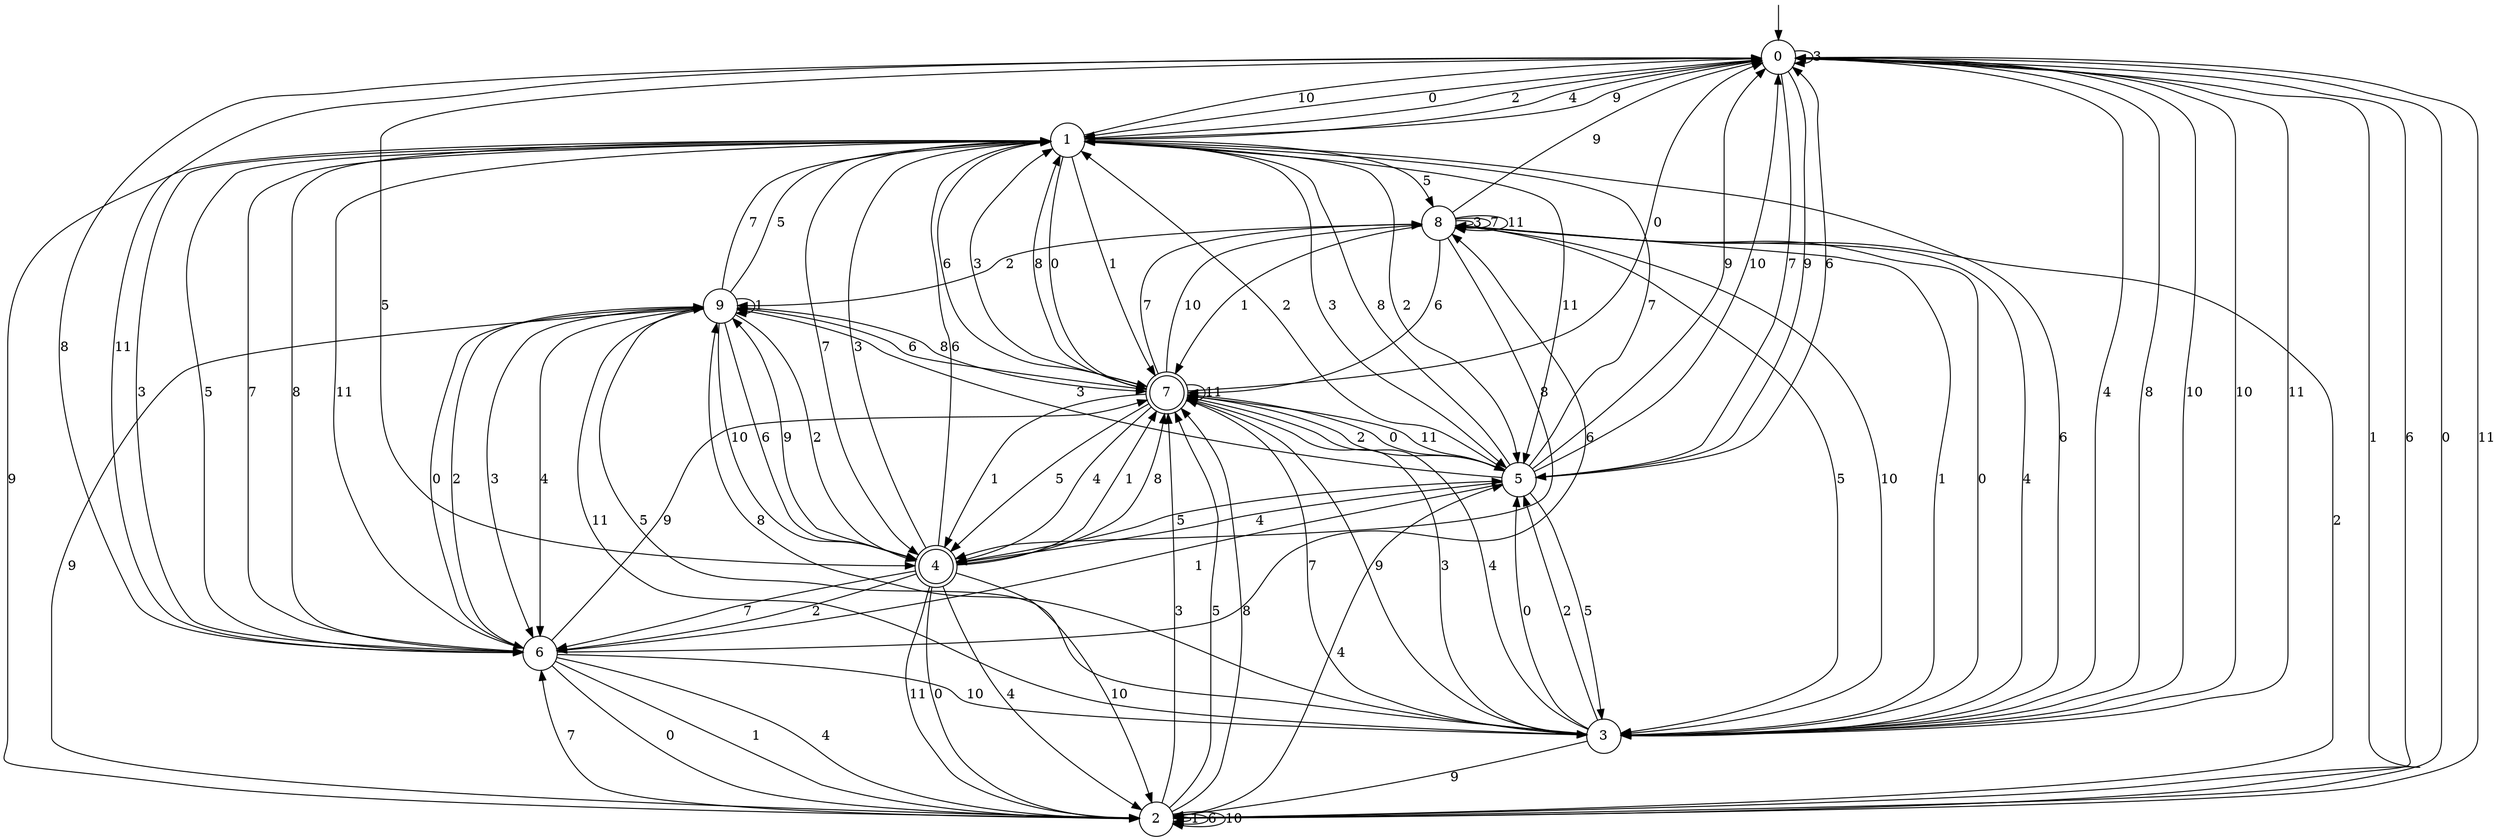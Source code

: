 digraph g {

	s0 [shape="circle" label="0"];
	s1 [shape="circle" label="1"];
	s2 [shape="circle" label="2"];
	s3 [shape="circle" label="3"];
	s4 [shape="doublecircle" label="4"];
	s5 [shape="circle" label="5"];
	s6 [shape="circle" label="6"];
	s7 [shape="doublecircle" label="7"];
	s8 [shape="circle" label="8"];
	s9 [shape="circle" label="9"];
	s0 -> s1 [label="0"];
	s0 -> s2 [label="1"];
	s0 -> s1 [label="2"];
	s0 -> s0 [label="3"];
	s0 -> s3 [label="4"];
	s0 -> s4 [label="5"];
	s0 -> s2 [label="6"];
	s0 -> s5 [label="7"];
	s0 -> s3 [label="8"];
	s0 -> s5 [label="9"];
	s0 -> s3 [label="10"];
	s0 -> s6 [label="11"];
	s1 -> s7 [label="0"];
	s1 -> s7 [label="1"];
	s1 -> s5 [label="2"];
	s1 -> s5 [label="3"];
	s1 -> s0 [label="4"];
	s1 -> s8 [label="5"];
	s1 -> s7 [label="6"];
	s1 -> s4 [label="7"];
	s1 -> s6 [label="8"];
	s1 -> s0 [label="9"];
	s1 -> s0 [label="10"];
	s1 -> s5 [label="11"];
	s2 -> s0 [label="0"];
	s2 -> s2 [label="1"];
	s2 -> s8 [label="2"];
	s2 -> s7 [label="3"];
	s2 -> s5 [label="4"];
	s2 -> s7 [label="5"];
	s2 -> s2 [label="6"];
	s2 -> s6 [label="7"];
	s2 -> s7 [label="8"];
	s2 -> s1 [label="9"];
	s2 -> s2 [label="10"];
	s2 -> s0 [label="11"];
	s3 -> s5 [label="0"];
	s3 -> s8 [label="1"];
	s3 -> s5 [label="2"];
	s3 -> s7 [label="3"];
	s3 -> s7 [label="4"];
	s3 -> s9 [label="5"];
	s3 -> s1 [label="6"];
	s3 -> s7 [label="7"];
	s3 -> s9 [label="8"];
	s3 -> s2 [label="9"];
	s3 -> s0 [label="10"];
	s3 -> s0 [label="11"];
	s4 -> s2 [label="0"];
	s4 -> s7 [label="1"];
	s4 -> s6 [label="2"];
	s4 -> s1 [label="3"];
	s4 -> s2 [label="4"];
	s4 -> s5 [label="5"];
	s4 -> s1 [label="6"];
	s4 -> s6 [label="7"];
	s4 -> s7 [label="8"];
	s4 -> s9 [label="9"];
	s4 -> s2 [label="10"];
	s4 -> s2 [label="11"];
	s5 -> s7 [label="0"];
	s5 -> s6 [label="1"];
	s5 -> s1 [label="2"];
	s5 -> s9 [label="3"];
	s5 -> s4 [label="4"];
	s5 -> s3 [label="5"];
	s5 -> s0 [label="6"];
	s5 -> s1 [label="7"];
	s5 -> s1 [label="8"];
	s5 -> s0 [label="9"];
	s5 -> s0 [label="10"];
	s5 -> s7 [label="11"];
	s6 -> s2 [label="0"];
	s6 -> s2 [label="1"];
	s6 -> s9 [label="2"];
	s6 -> s1 [label="3"];
	s6 -> s2 [label="4"];
	s6 -> s1 [label="5"];
	s6 -> s8 [label="6"];
	s6 -> s1 [label="7"];
	s6 -> s0 [label="8"];
	s6 -> s7 [label="9"];
	s6 -> s3 [label="10"];
	s6 -> s1 [label="11"];
	s7 -> s0 [label="0"];
	s7 -> s4 [label="1"];
	s7 -> s5 [label="2"];
	s7 -> s1 [label="3"];
	s7 -> s4 [label="4"];
	s7 -> s4 [label="5"];
	s7 -> s9 [label="6"];
	s7 -> s8 [label="7"];
	s7 -> s1 [label="8"];
	s7 -> s3 [label="9"];
	s7 -> s8 [label="10"];
	s7 -> s7 [label="11"];
	s8 -> s3 [label="0"];
	s8 -> s7 [label="1"];
	s8 -> s9 [label="2"];
	s8 -> s8 [label="3"];
	s8 -> s3 [label="4"];
	s8 -> s3 [label="5"];
	s8 -> s7 [label="6"];
	s8 -> s8 [label="7"];
	s8 -> s4 [label="8"];
	s8 -> s0 [label="9"];
	s8 -> s3 [label="10"];
	s8 -> s8 [label="11"];
	s9 -> s6 [label="0"];
	s9 -> s9 [label="1"];
	s9 -> s4 [label="2"];
	s9 -> s6 [label="3"];
	s9 -> s6 [label="4"];
	s9 -> s1 [label="5"];
	s9 -> s4 [label="6"];
	s9 -> s1 [label="7"];
	s9 -> s7 [label="8"];
	s9 -> s2 [label="9"];
	s9 -> s4 [label="10"];
	s9 -> s3 [label="11"];

__start0 [label="" shape="none" width="0" height="0"];
__start0 -> s0;

}
